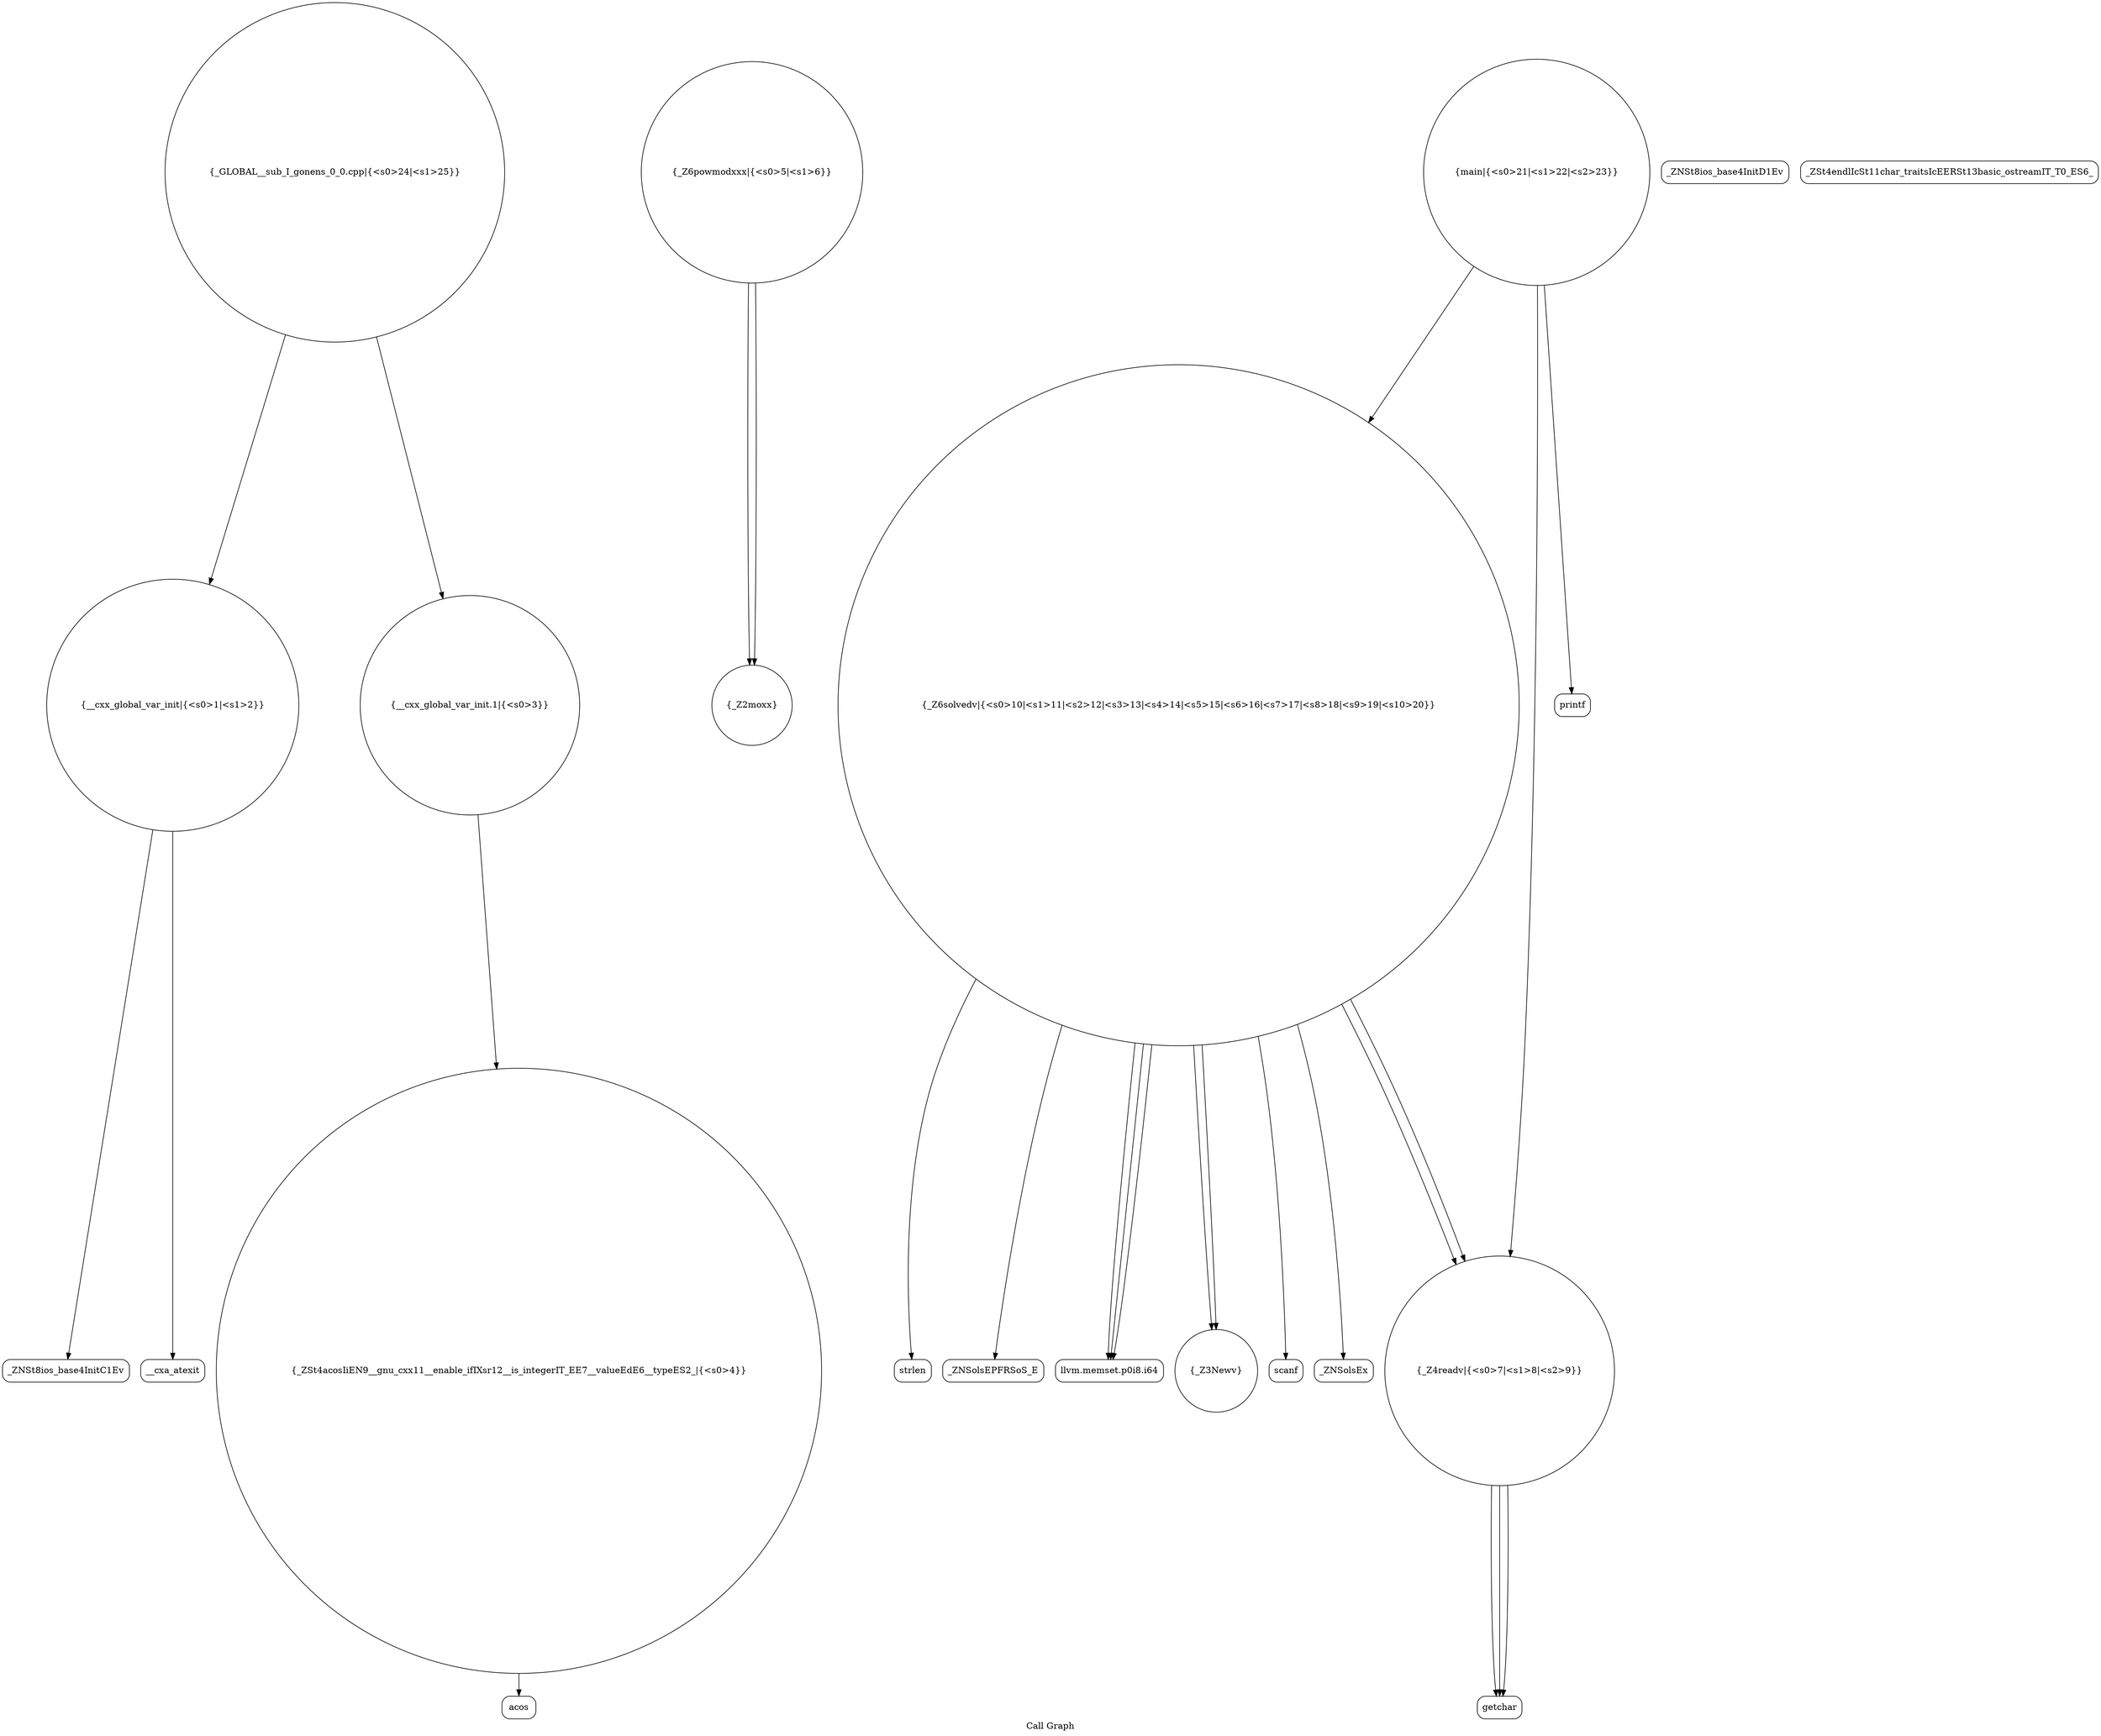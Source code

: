 digraph "Call Graph" {
	label="Call Graph";

	Node0x55ab698ab2e0 [shape=record,shape=circle,label="{__cxx_global_var_init|{<s0>1|<s1>2}}"];
	Node0x55ab698ab2e0:s0 -> Node0x55ab698ab770[color=black];
	Node0x55ab698ab2e0:s1 -> Node0x55ab698ab870[color=black];
	Node0x55ab698aba70 [shape=record,shape=circle,label="{_Z6powmodxxx|{<s0>5|<s1>6}}"];
	Node0x55ab698aba70:s0 -> Node0x55ab698ab9f0[color=black];
	Node0x55ab698aba70:s1 -> Node0x55ab698ab9f0[color=black];
	Node0x55ab698abdf0 [shape=record,shape=Mrecord,label="{strlen}"];
	Node0x55ab698ac170 [shape=record,shape=circle,label="{_GLOBAL__sub_I_gonens_0_0.cpp|{<s0>24|<s1>25}}"];
	Node0x55ab698ac170:s0 -> Node0x55ab698ab2e0[color=black];
	Node0x55ab698ac170:s1 -> Node0x55ab698ab8f0[color=black];
	Node0x55ab698ab7f0 [shape=record,shape=Mrecord,label="{_ZNSt8ios_base4InitD1Ev}"];
	Node0x55ab698abb70 [shape=record,shape=Mrecord,label="{getchar}"];
	Node0x55ab698abef0 [shape=record,shape=Mrecord,label="{_ZNSolsEPFRSoS_E}"];
	Node0x55ab698ab8f0 [shape=record,shape=circle,label="{__cxx_global_var_init.1|{<s0>3}}"];
	Node0x55ab698ab8f0:s0 -> Node0x55ab698ab970[color=black];
	Node0x55ab698abc70 [shape=record,shape=circle,label="{_Z6solvedv|{<s0>10|<s1>11|<s2>12|<s3>13|<s4>14|<s5>15|<s6>16|<s7>17|<s8>18|<s9>19|<s10>20}}"];
	Node0x55ab698abc70:s0 -> Node0x55ab698abcf0[color=black];
	Node0x55ab698abc70:s1 -> Node0x55ab698abcf0[color=black];
	Node0x55ab698abc70:s2 -> Node0x55ab698abcf0[color=black];
	Node0x55ab698abc70:s3 -> Node0x55ab698abaf0[color=black];
	Node0x55ab698abc70:s4 -> Node0x55ab698abaf0[color=black];
	Node0x55ab698abc70:s5 -> Node0x55ab698abbf0[color=black];
	Node0x55ab698abc70:s6 -> Node0x55ab698abd70[color=black];
	Node0x55ab698abc70:s7 -> Node0x55ab698abdf0[color=black];
	Node0x55ab698abc70:s8 -> Node0x55ab698abbf0[color=black];
	Node0x55ab698abc70:s9 -> Node0x55ab698abe70[color=black];
	Node0x55ab698abc70:s10 -> Node0x55ab698abef0[color=black];
	Node0x55ab698abff0 [shape=record,shape=circle,label="{main|{<s0>21|<s1>22|<s2>23}}"];
	Node0x55ab698abff0:s0 -> Node0x55ab698abaf0[color=black];
	Node0x55ab698abff0:s1 -> Node0x55ab698ac070[color=black];
	Node0x55ab698abff0:s2 -> Node0x55ab698abc70[color=black];
	Node0x55ab698ab9f0 [shape=record,shape=circle,label="{_Z2moxx}"];
	Node0x55ab698abd70 [shape=record,shape=Mrecord,label="{scanf}"];
	Node0x55ab698ac0f0 [shape=record,shape=Mrecord,label="{acos}"];
	Node0x55ab698ab770 [shape=record,shape=Mrecord,label="{_ZNSt8ios_base4InitC1Ev}"];
	Node0x55ab698abaf0 [shape=record,shape=circle,label="{_Z4readv|{<s0>7|<s1>8|<s2>9}}"];
	Node0x55ab698abaf0:s0 -> Node0x55ab698abb70[color=black];
	Node0x55ab698abaf0:s1 -> Node0x55ab698abb70[color=black];
	Node0x55ab698abaf0:s2 -> Node0x55ab698abb70[color=black];
	Node0x55ab698abe70 [shape=record,shape=Mrecord,label="{_ZNSolsEx}"];
	Node0x55ab698ab870 [shape=record,shape=Mrecord,label="{__cxa_atexit}"];
	Node0x55ab698abbf0 [shape=record,shape=circle,label="{_Z3Newv}"];
	Node0x55ab698abf70 [shape=record,shape=Mrecord,label="{_ZSt4endlIcSt11char_traitsIcEERSt13basic_ostreamIT_T0_ES6_}"];
	Node0x55ab698ab970 [shape=record,shape=circle,label="{_ZSt4acosIiEN9__gnu_cxx11__enable_ifIXsr12__is_integerIT_EE7__valueEdE6__typeES2_|{<s0>4}}"];
	Node0x55ab698ab970:s0 -> Node0x55ab698ac0f0[color=black];
	Node0x55ab698abcf0 [shape=record,shape=Mrecord,label="{llvm.memset.p0i8.i64}"];
	Node0x55ab698ac070 [shape=record,shape=Mrecord,label="{printf}"];
}
